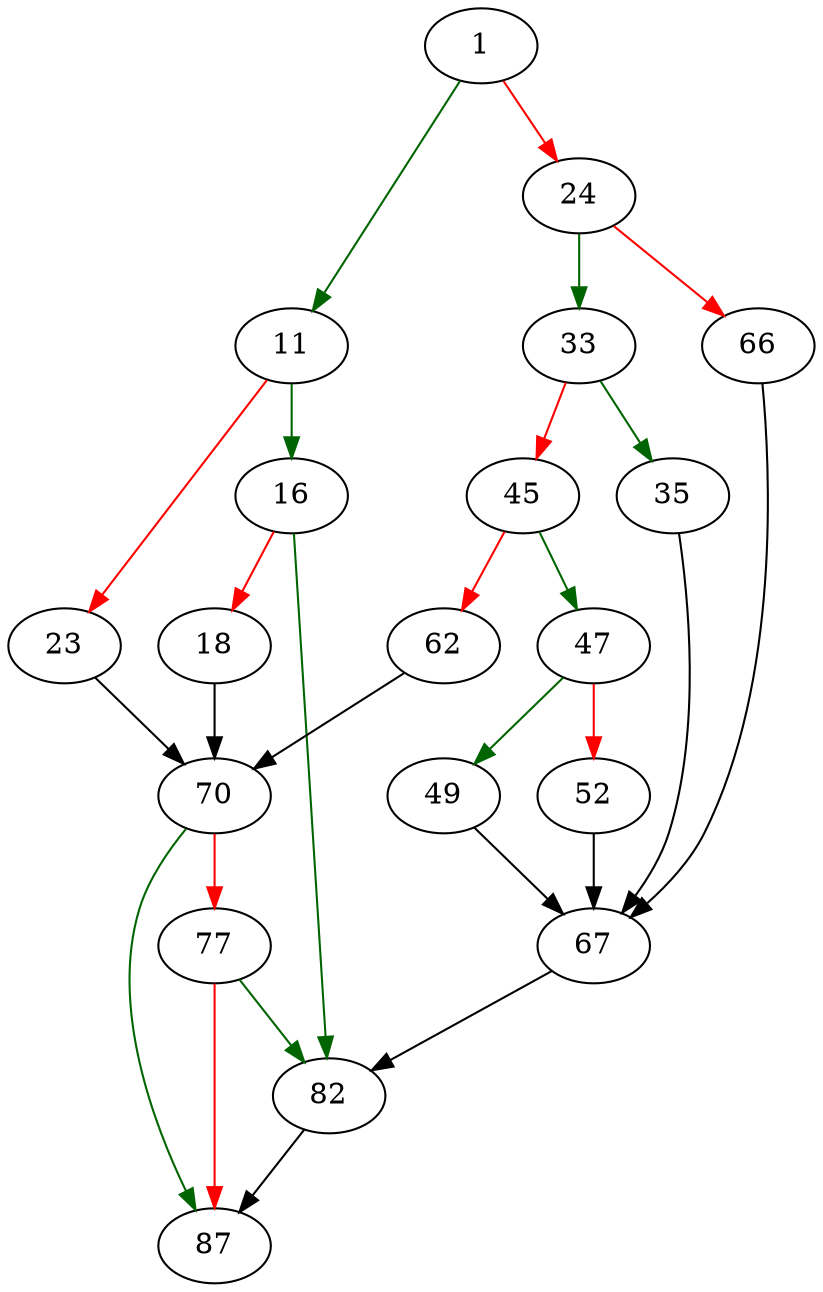 strict digraph "char_to_clump" {
	// Node definitions.
	1 [entry=true];
	11;
	24;
	16;
	23;
	82;
	18;
	70;
	33;
	66;
	35;
	45;
	67;
	47;
	62;
	49;
	52;
	87;
	77;

	// Edge definitions.
	1 -> 11 [
		color=darkgreen
		cond=true
	];
	1 -> 24 [
		color=red
		cond=false
	];
	11 -> 16 [
		color=darkgreen
		cond=true
	];
	11 -> 23 [
		color=red
		cond=false
	];
	24 -> 33 [
		color=darkgreen
		cond=true
	];
	24 -> 66 [
		color=red
		cond=false
	];
	16 -> 82 [
		color=darkgreen
		cond=true
	];
	16 -> 18 [
		color=red
		cond=false
	];
	23 -> 70;
	82 -> 87;
	18 -> 70;
	70 -> 87 [
		color=darkgreen
		cond=true
	];
	70 -> 77 [
		color=red
		cond=false
	];
	33 -> 35 [
		color=darkgreen
		cond=true
	];
	33 -> 45 [
		color=red
		cond=false
	];
	66 -> 67;
	35 -> 67;
	45 -> 47 [
		color=darkgreen
		cond=true
	];
	45 -> 62 [
		color=red
		cond=false
	];
	67 -> 82;
	47 -> 49 [
		color=darkgreen
		cond=true
	];
	47 -> 52 [
		color=red
		cond=false
	];
	62 -> 70;
	49 -> 67;
	52 -> 67;
	77 -> 82 [
		color=darkgreen
		cond=true
	];
	77 -> 87 [
		color=red
		cond=false
	];
}